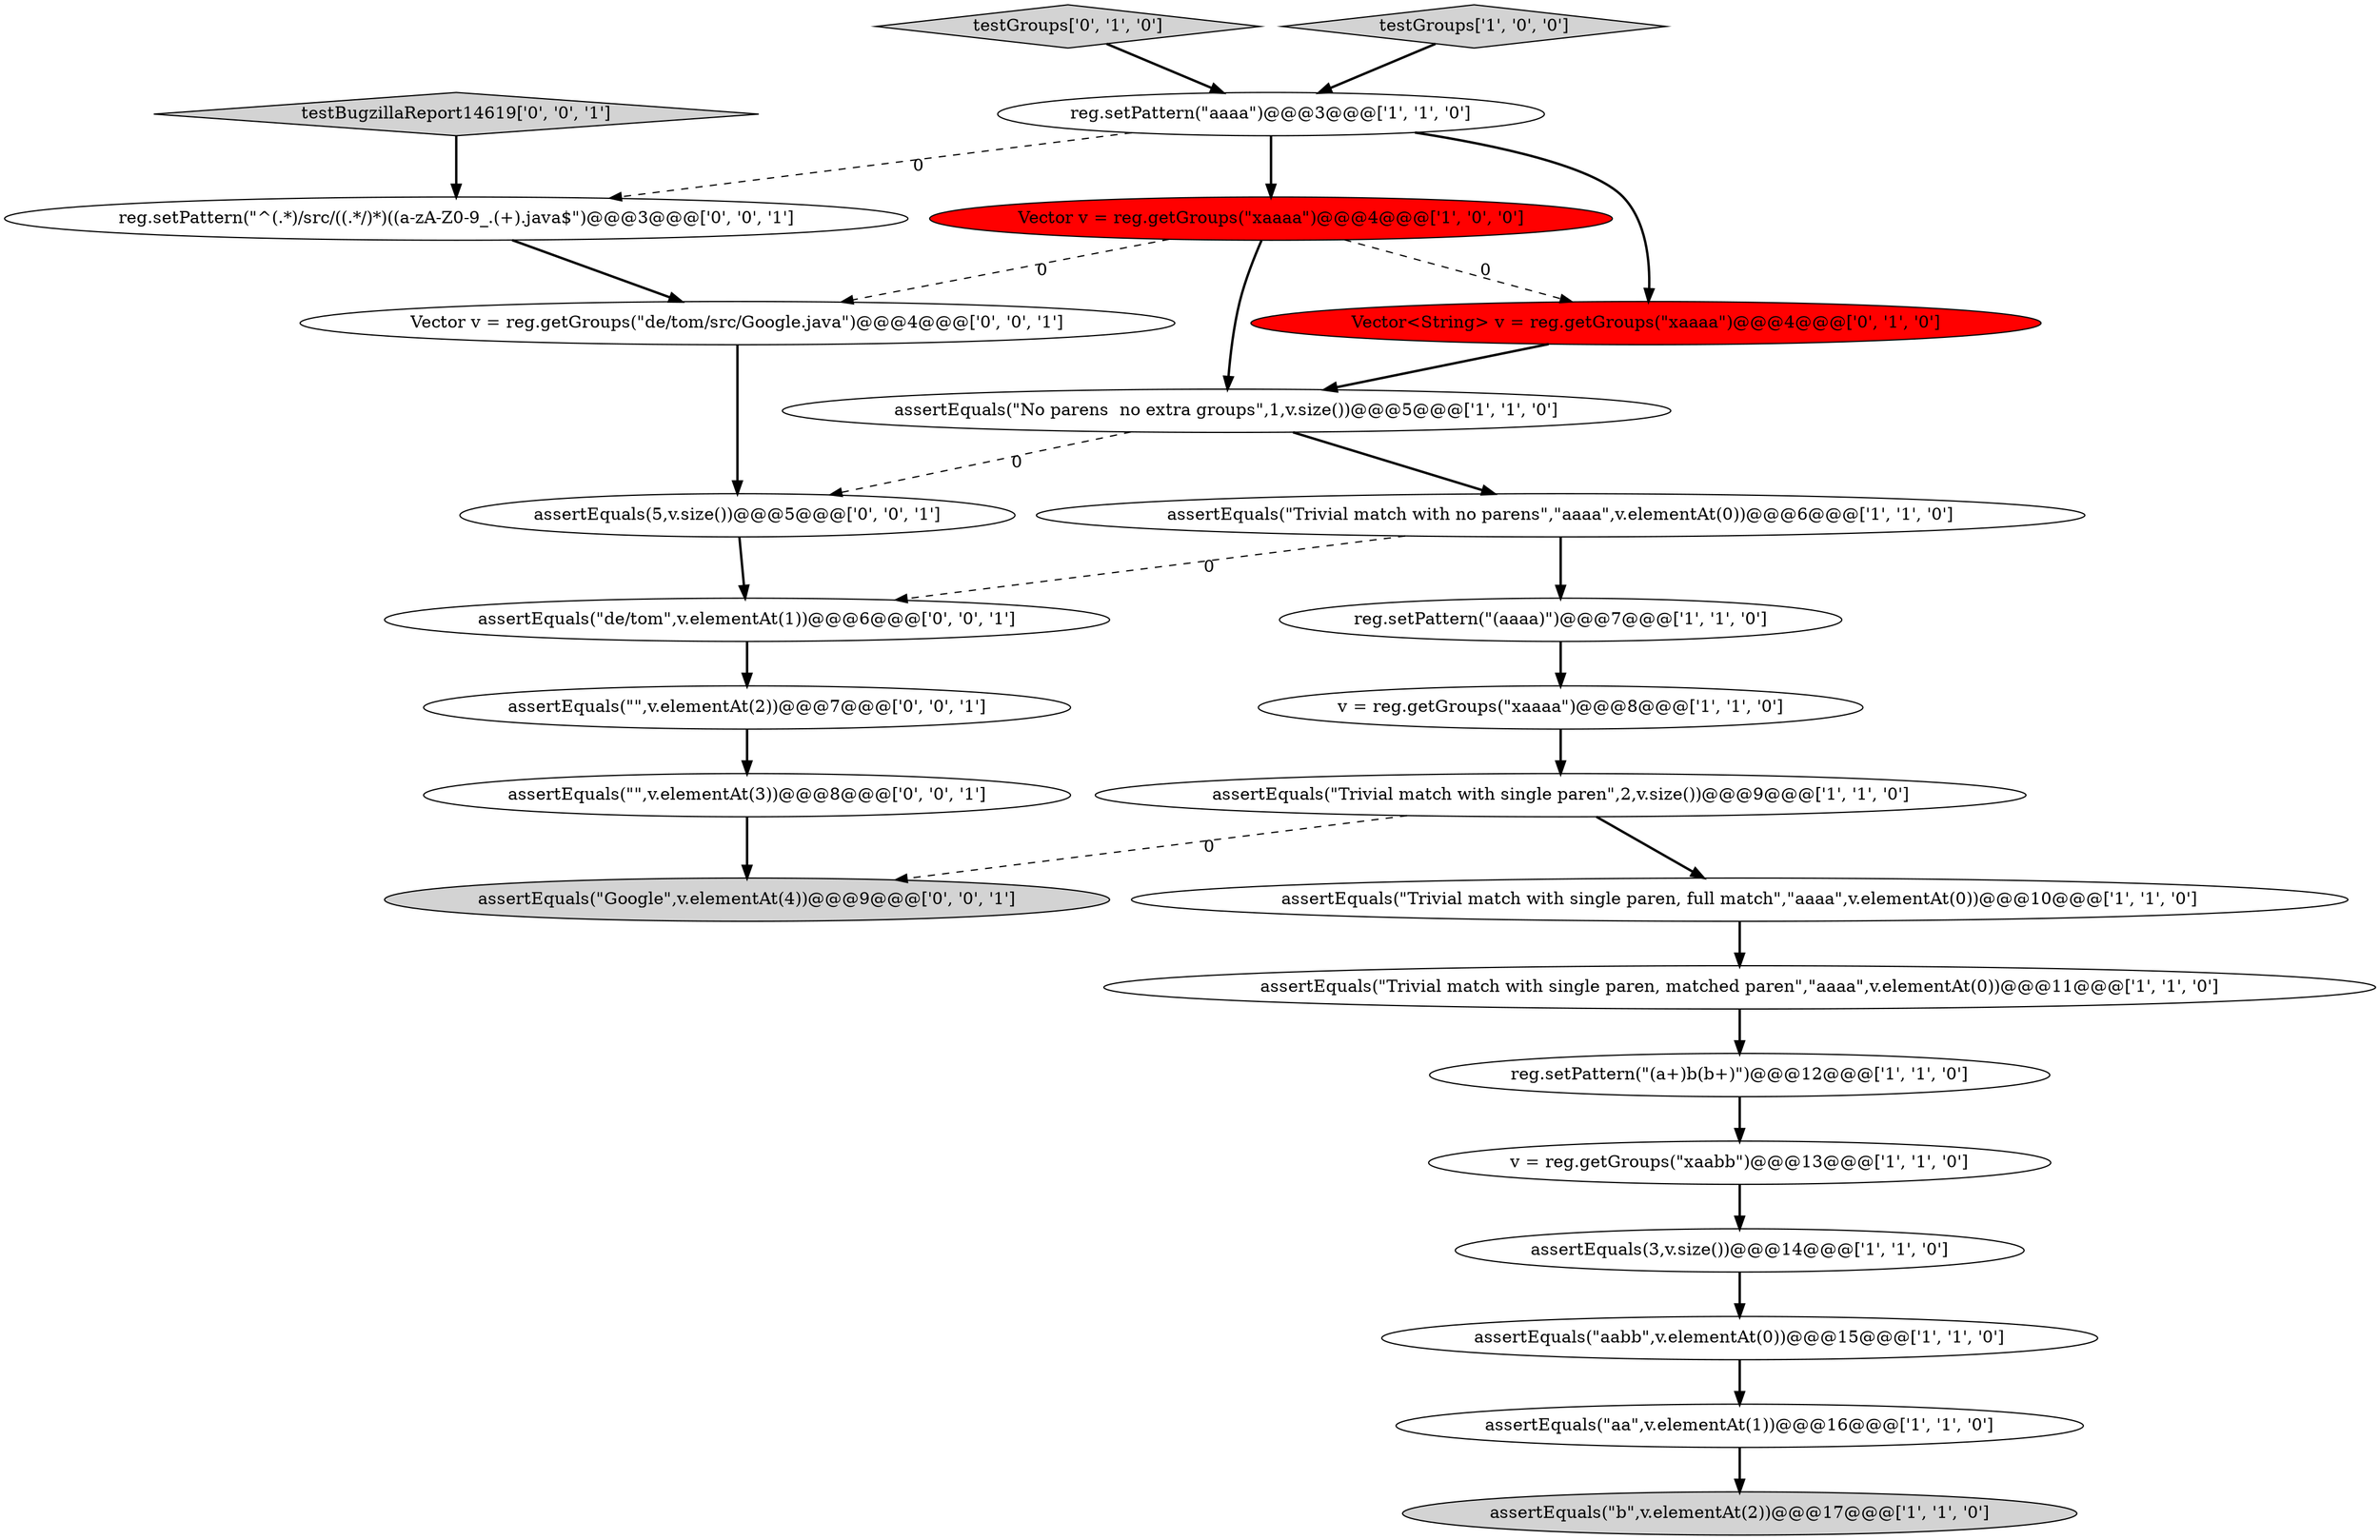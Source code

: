 digraph {
16 [style = filled, label = "Vector<String> v = reg.getGroups(\"xaaaa\")@@@4@@@['0', '1', '0']", fillcolor = red, shape = ellipse image = "AAA1AAABBB2BBB"];
4 [style = filled, label = "assertEquals(3,v.size())@@@14@@@['1', '1', '0']", fillcolor = white, shape = ellipse image = "AAA0AAABBB1BBB"];
19 [style = filled, label = "assertEquals(\"\",v.elementAt(2))@@@7@@@['0', '0', '1']", fillcolor = white, shape = ellipse image = "AAA0AAABBB3BBB"];
17 [style = filled, label = "testGroups['0', '1', '0']", fillcolor = lightgray, shape = diamond image = "AAA0AAABBB2BBB"];
2 [style = filled, label = "assertEquals(\"Trivial match with single paren, full match\",\"aaaa\",v.elementAt(0))@@@10@@@['1', '1', '0']", fillcolor = white, shape = ellipse image = "AAA0AAABBB1BBB"];
8 [style = filled, label = "assertEquals(\"No parens  no extra groups\",1,v.size())@@@5@@@['1', '1', '0']", fillcolor = white, shape = ellipse image = "AAA0AAABBB1BBB"];
0 [style = filled, label = "reg.setPattern(\"(a+)b(b+)\")@@@12@@@['1', '1', '0']", fillcolor = white, shape = ellipse image = "AAA0AAABBB1BBB"];
7 [style = filled, label = "v = reg.getGroups(\"xaaaa\")@@@8@@@['1', '1', '0']", fillcolor = white, shape = ellipse image = "AAA0AAABBB1BBB"];
10 [style = filled, label = "Vector v = reg.getGroups(\"xaaaa\")@@@4@@@['1', '0', '0']", fillcolor = red, shape = ellipse image = "AAA1AAABBB1BBB"];
14 [style = filled, label = "v = reg.getGroups(\"xaabb\")@@@13@@@['1', '1', '0']", fillcolor = white, shape = ellipse image = "AAA0AAABBB1BBB"];
23 [style = filled, label = "reg.setPattern(\"^(.*)/src/((.*/)*)((a-zA-Z0-9_\.(+)\.java$\")@@@3@@@['0', '0', '1']", fillcolor = white, shape = ellipse image = "AAA0AAABBB3BBB"];
18 [style = filled, label = "Vector v = reg.getGroups(\"de/tom/src/Google.java\")@@@4@@@['0', '0', '1']", fillcolor = white, shape = ellipse image = "AAA0AAABBB3BBB"];
6 [style = filled, label = "assertEquals(\"Trivial match with single paren\",2,v.size())@@@9@@@['1', '1', '0']", fillcolor = white, shape = ellipse image = "AAA0AAABBB1BBB"];
11 [style = filled, label = "assertEquals(\"aa\",v.elementAt(1))@@@16@@@['1', '1', '0']", fillcolor = white, shape = ellipse image = "AAA0AAABBB1BBB"];
9 [style = filled, label = "assertEquals(\"Trivial match with no parens\",\"aaaa\",v.elementAt(0))@@@6@@@['1', '1', '0']", fillcolor = white, shape = ellipse image = "AAA0AAABBB1BBB"];
21 [style = filled, label = "assertEquals(\"\",v.elementAt(3))@@@8@@@['0', '0', '1']", fillcolor = white, shape = ellipse image = "AAA0AAABBB3BBB"];
15 [style = filled, label = "testGroups['1', '0', '0']", fillcolor = lightgray, shape = diamond image = "AAA0AAABBB1BBB"];
24 [style = filled, label = "testBugzillaReport14619['0', '0', '1']", fillcolor = lightgray, shape = diamond image = "AAA0AAABBB3BBB"];
1 [style = filled, label = "reg.setPattern(\"aaaa\")@@@3@@@['1', '1', '0']", fillcolor = white, shape = ellipse image = "AAA0AAABBB1BBB"];
13 [style = filled, label = "assertEquals(\"b\",v.elementAt(2))@@@17@@@['1', '1', '0']", fillcolor = lightgray, shape = ellipse image = "AAA0AAABBB1BBB"];
25 [style = filled, label = "assertEquals(\"de/tom\",v.elementAt(1))@@@6@@@['0', '0', '1']", fillcolor = white, shape = ellipse image = "AAA0AAABBB3BBB"];
20 [style = filled, label = "assertEquals(\"Google\",v.elementAt(4))@@@9@@@['0', '0', '1']", fillcolor = lightgray, shape = ellipse image = "AAA0AAABBB3BBB"];
5 [style = filled, label = "assertEquals(\"aabb\",v.elementAt(0))@@@15@@@['1', '1', '0']", fillcolor = white, shape = ellipse image = "AAA0AAABBB1BBB"];
3 [style = filled, label = "assertEquals(\"Trivial match with single paren, matched paren\",\"aaaa\",v.elementAt(0))@@@11@@@['1', '1', '0']", fillcolor = white, shape = ellipse image = "AAA0AAABBB1BBB"];
12 [style = filled, label = "reg.setPattern(\"(aaaa)\")@@@7@@@['1', '1', '0']", fillcolor = white, shape = ellipse image = "AAA0AAABBB1BBB"];
22 [style = filled, label = "assertEquals(5,v.size())@@@5@@@['0', '0', '1']", fillcolor = white, shape = ellipse image = "AAA0AAABBB3BBB"];
22->25 [style = bold, label=""];
17->1 [style = bold, label=""];
16->8 [style = bold, label=""];
6->20 [style = dashed, label="0"];
2->3 [style = bold, label=""];
24->23 [style = bold, label=""];
12->7 [style = bold, label=""];
3->0 [style = bold, label=""];
6->2 [style = bold, label=""];
8->22 [style = dashed, label="0"];
0->14 [style = bold, label=""];
18->22 [style = bold, label=""];
21->20 [style = bold, label=""];
10->8 [style = bold, label=""];
1->16 [style = bold, label=""];
11->13 [style = bold, label=""];
7->6 [style = bold, label=""];
9->25 [style = dashed, label="0"];
25->19 [style = bold, label=""];
8->9 [style = bold, label=""];
5->11 [style = bold, label=""];
9->12 [style = bold, label=""];
10->16 [style = dashed, label="0"];
1->10 [style = bold, label=""];
1->23 [style = dashed, label="0"];
4->5 [style = bold, label=""];
23->18 [style = bold, label=""];
10->18 [style = dashed, label="0"];
14->4 [style = bold, label=""];
15->1 [style = bold, label=""];
19->21 [style = bold, label=""];
}
